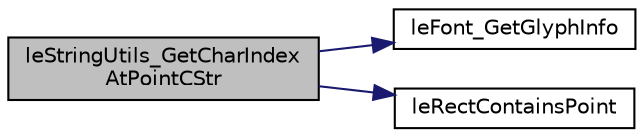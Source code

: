 digraph "leStringUtils_GetCharIndexAtPointCStr"
{
 // LATEX_PDF_SIZE
  edge [fontname="Helvetica",fontsize="10",labelfontname="Helvetica",labelfontsize="10"];
  node [fontname="Helvetica",fontsize="10",shape=record];
  rankdir="LR";
  Node1 [label="leStringUtils_GetCharIndex\lAtPointCStr",height=0.2,width=0.4,color="black", fillcolor="grey75", style="filled", fontcolor="black",tooltip=" "];
  Node1 -> Node2 [color="midnightblue",fontsize="10",style="solid",fontname="Helvetica"];
  Node2 [label="leFont_GetGlyphInfo",height=0.2,width=0.4,color="black", fillcolor="white", style="filled",URL="$legato__font_8c.html#adc970dea55e5bf510816327877ad7bf2",tooltip=" "];
  Node1 -> Node3 [color="midnightblue",fontsize="10",style="solid",fontname="Helvetica"];
  Node3 [label="leRectContainsPoint",height=0.2,width=0.4,color="black", fillcolor="white", style="filled",URL="$legato__rect_8c.html#af3d4b3e3b867d2a34f75985366000b97",tooltip=" "];
}
